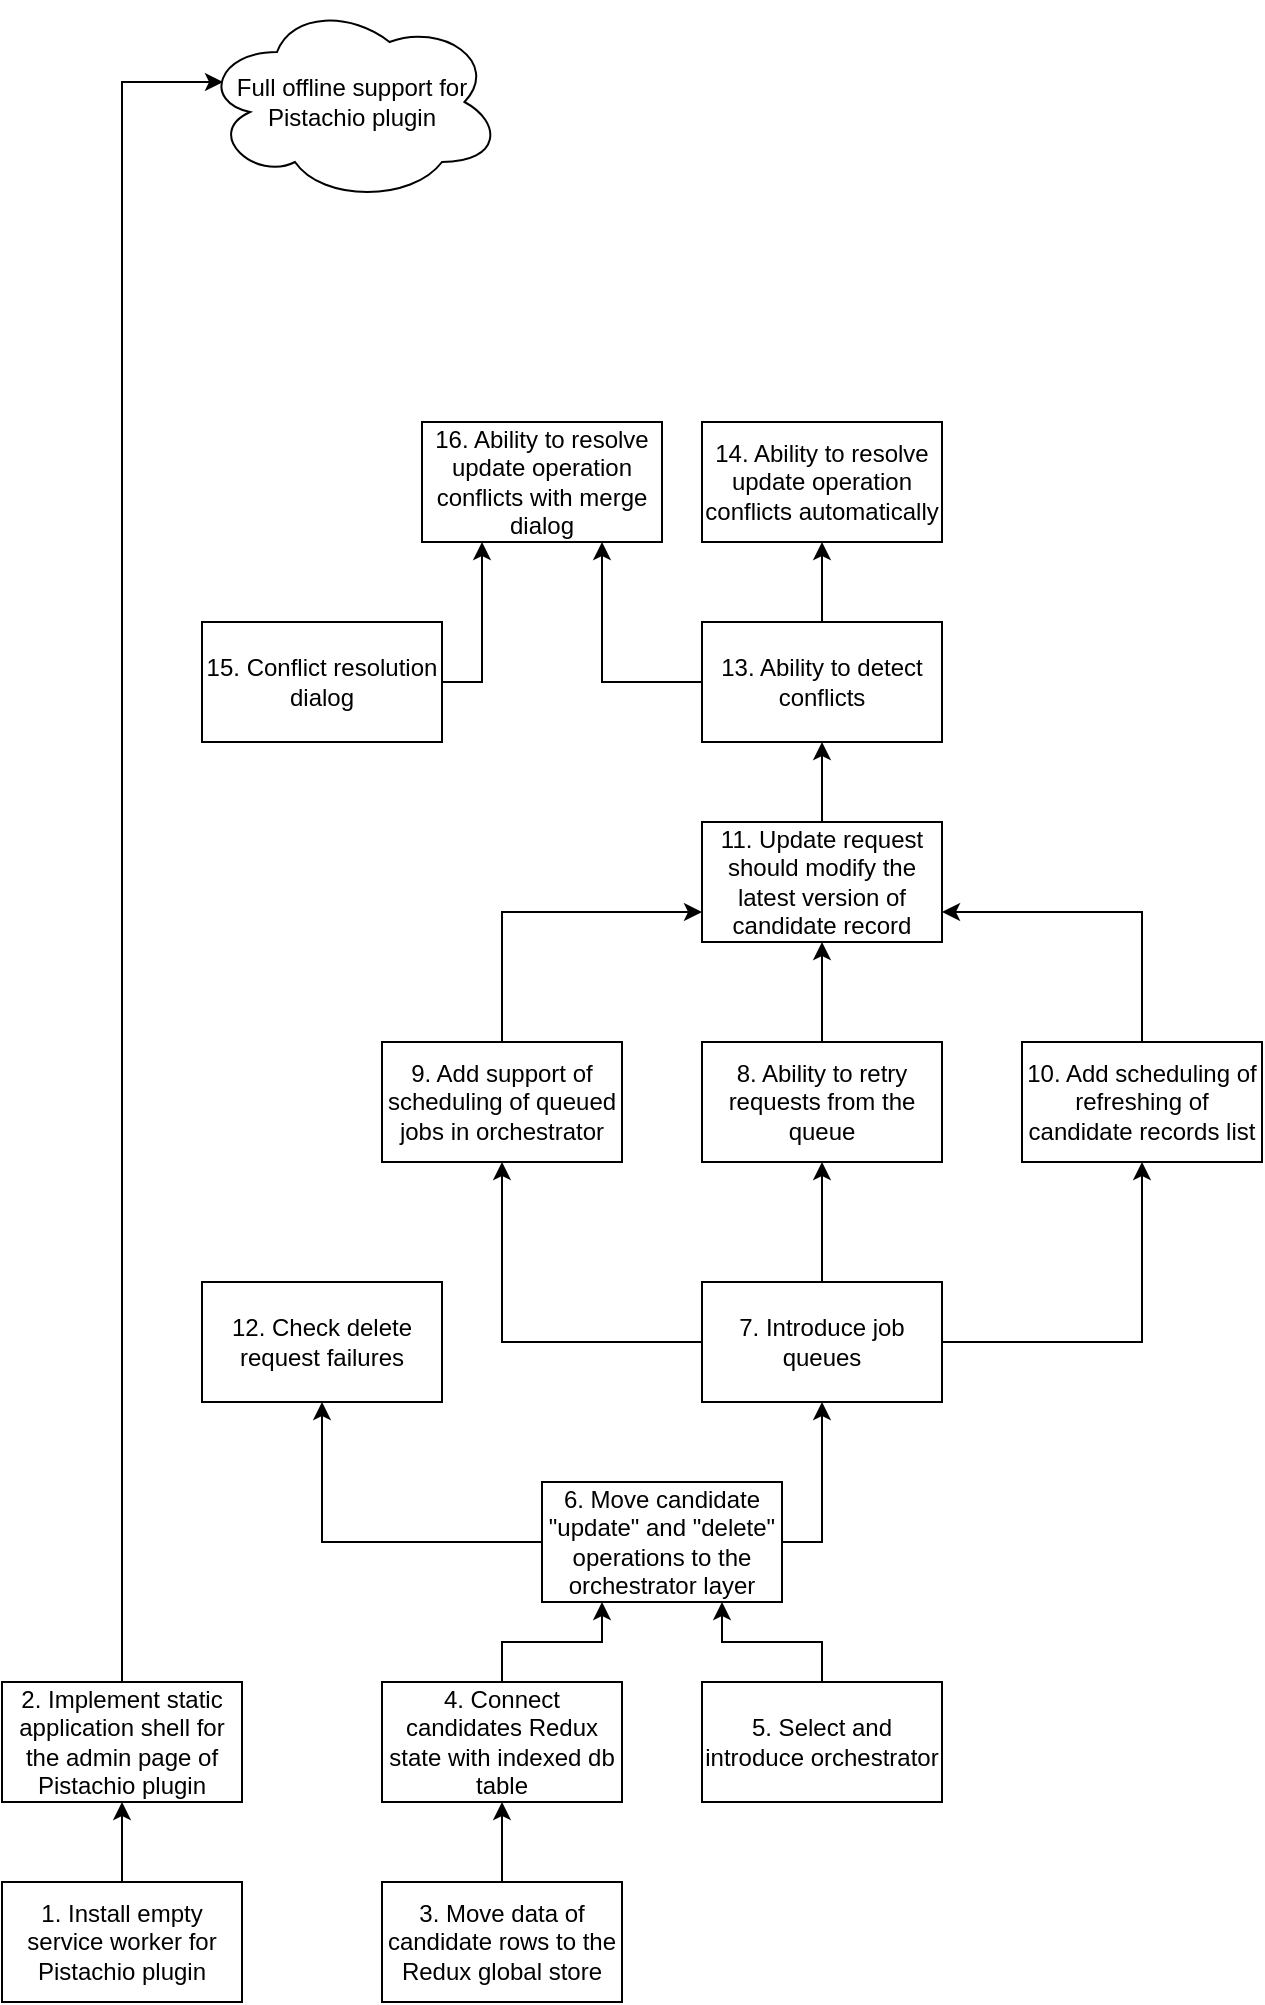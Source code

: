 <mxfile version="20.2.3" type="github">
  <diagram id="1GaKdVyMht3T5XDp56yV" name="Page-1">
    <mxGraphModel dx="1145" dy="1733" grid="1" gridSize="10" guides="1" tooltips="1" connect="1" arrows="1" fold="1" page="1" pageScale="1" pageWidth="850" pageHeight="1100" math="0" shadow="0">
      <root>
        <mxCell id="0" />
        <mxCell id="1" parent="0" />
        <mxCell id="nsW-v02mXw-lNhzaYfIK-1" value="Full offline support for Pistachio plugin" style="ellipse;shape=cloud;whiteSpace=wrap;html=1;" vertex="1" parent="1">
          <mxGeometry x="290" y="-100" width="150" height="100" as="geometry" />
        </mxCell>
        <mxCell id="nsW-v02mXw-lNhzaYfIK-4" style="edgeStyle=orthogonalEdgeStyle;rounded=0;orthogonalLoop=1;jettySize=auto;html=1;entryX=0.5;entryY=1;entryDx=0;entryDy=0;" edge="1" parent="1" source="nsW-v02mXw-lNhzaYfIK-2" target="nsW-v02mXw-lNhzaYfIK-3">
          <mxGeometry relative="1" as="geometry" />
        </mxCell>
        <mxCell id="nsW-v02mXw-lNhzaYfIK-2" value="1. Install empty service worker for Pistachio plugin" style="rounded=0;whiteSpace=wrap;html=1;" vertex="1" parent="1">
          <mxGeometry x="190" y="840" width="120" height="60" as="geometry" />
        </mxCell>
        <mxCell id="nsW-v02mXw-lNhzaYfIK-20" style="edgeStyle=orthogonalEdgeStyle;rounded=0;orthogonalLoop=1;jettySize=auto;html=1;entryX=0.07;entryY=0.4;entryDx=0;entryDy=0;entryPerimeter=0;exitX=0.5;exitY=0;exitDx=0;exitDy=0;" edge="1" parent="1" source="nsW-v02mXw-lNhzaYfIK-3" target="nsW-v02mXw-lNhzaYfIK-1">
          <mxGeometry relative="1" as="geometry">
            <Array as="points">
              <mxPoint x="250" y="-60" />
            </Array>
          </mxGeometry>
        </mxCell>
        <mxCell id="nsW-v02mXw-lNhzaYfIK-3" value="2. Implement static application shell for the admin page of Pistachio plugin" style="rounded=0;whiteSpace=wrap;html=1;" vertex="1" parent="1">
          <mxGeometry x="190" y="740" width="120" height="60" as="geometry" />
        </mxCell>
        <mxCell id="nsW-v02mXw-lNhzaYfIK-7" style="edgeStyle=orthogonalEdgeStyle;rounded=0;orthogonalLoop=1;jettySize=auto;html=1;entryX=0.5;entryY=1;entryDx=0;entryDy=0;" edge="1" parent="1" source="nsW-v02mXw-lNhzaYfIK-5" target="nsW-v02mXw-lNhzaYfIK-6">
          <mxGeometry relative="1" as="geometry" />
        </mxCell>
        <mxCell id="nsW-v02mXw-lNhzaYfIK-5" value="3. Move data of candidate rows to the Redux global store" style="rounded=0;whiteSpace=wrap;html=1;" vertex="1" parent="1">
          <mxGeometry x="380" y="840" width="120" height="60" as="geometry" />
        </mxCell>
        <mxCell id="nsW-v02mXw-lNhzaYfIK-10" style="edgeStyle=orthogonalEdgeStyle;rounded=0;orthogonalLoop=1;jettySize=auto;html=1;entryX=0.25;entryY=1;entryDx=0;entryDy=0;" edge="1" parent="1" source="nsW-v02mXw-lNhzaYfIK-6" target="nsW-v02mXw-lNhzaYfIK-9">
          <mxGeometry relative="1" as="geometry" />
        </mxCell>
        <mxCell id="nsW-v02mXw-lNhzaYfIK-6" value="4. Connect candidates Redux state with indexed db table" style="rounded=0;whiteSpace=wrap;html=1;" vertex="1" parent="1">
          <mxGeometry x="380" y="740" width="120" height="60" as="geometry" />
        </mxCell>
        <mxCell id="nsW-v02mXw-lNhzaYfIK-11" style="edgeStyle=orthogonalEdgeStyle;rounded=0;orthogonalLoop=1;jettySize=auto;html=1;entryX=0.75;entryY=1;entryDx=0;entryDy=0;" edge="1" parent="1" source="nsW-v02mXw-lNhzaYfIK-8" target="nsW-v02mXw-lNhzaYfIK-9">
          <mxGeometry relative="1" as="geometry" />
        </mxCell>
        <mxCell id="nsW-v02mXw-lNhzaYfIK-13" style="edgeStyle=orthogonalEdgeStyle;rounded=0;orthogonalLoop=1;jettySize=auto;html=1;exitX=1;exitY=0.5;exitDx=0;exitDy=0;entryX=0.5;entryY=1;entryDx=0;entryDy=0;" edge="1" parent="1" source="nsW-v02mXw-lNhzaYfIK-9" target="nsW-v02mXw-lNhzaYfIK-12">
          <mxGeometry relative="1" as="geometry" />
        </mxCell>
        <mxCell id="nsW-v02mXw-lNhzaYfIK-8" value="5. Select and introduce orchestrator" style="rounded=0;whiteSpace=wrap;html=1;" vertex="1" parent="1">
          <mxGeometry x="540" y="740" width="120" height="60" as="geometry" />
        </mxCell>
        <mxCell id="nsW-v02mXw-lNhzaYfIK-26" style="edgeStyle=orthogonalEdgeStyle;rounded=0;orthogonalLoop=1;jettySize=auto;html=1;entryX=0.5;entryY=1;entryDx=0;entryDy=0;" edge="1" parent="1" source="nsW-v02mXw-lNhzaYfIK-9" target="nsW-v02mXw-lNhzaYfIK-25">
          <mxGeometry relative="1" as="geometry" />
        </mxCell>
        <mxCell id="nsW-v02mXw-lNhzaYfIK-9" value="6. Move candidate &quot;update&quot; and &quot;delete&quot; operations to the orchestrator layer" style="rounded=0;whiteSpace=wrap;html=1;" vertex="1" parent="1">
          <mxGeometry x="460" y="640" width="120" height="60" as="geometry" />
        </mxCell>
        <mxCell id="nsW-v02mXw-lNhzaYfIK-15" style="edgeStyle=orthogonalEdgeStyle;rounded=0;orthogonalLoop=1;jettySize=auto;html=1;entryX=0.5;entryY=1;entryDx=0;entryDy=0;" edge="1" parent="1" source="nsW-v02mXw-lNhzaYfIK-12" target="nsW-v02mXw-lNhzaYfIK-14">
          <mxGeometry relative="1" as="geometry" />
        </mxCell>
        <mxCell id="nsW-v02mXw-lNhzaYfIK-17" style="edgeStyle=orthogonalEdgeStyle;rounded=0;orthogonalLoop=1;jettySize=auto;html=1;entryX=0.5;entryY=1;entryDx=0;entryDy=0;exitX=0;exitY=0.5;exitDx=0;exitDy=0;" edge="1" parent="1" source="nsW-v02mXw-lNhzaYfIK-12" target="nsW-v02mXw-lNhzaYfIK-16">
          <mxGeometry relative="1" as="geometry" />
        </mxCell>
        <mxCell id="nsW-v02mXw-lNhzaYfIK-19" style="edgeStyle=orthogonalEdgeStyle;rounded=0;orthogonalLoop=1;jettySize=auto;html=1;entryX=0.5;entryY=1;entryDx=0;entryDy=0;" edge="1" parent="1" source="nsW-v02mXw-lNhzaYfIK-12" target="nsW-v02mXw-lNhzaYfIK-18">
          <mxGeometry relative="1" as="geometry" />
        </mxCell>
        <mxCell id="nsW-v02mXw-lNhzaYfIK-12" value="7. Introduce job queues" style="rounded=0;whiteSpace=wrap;html=1;" vertex="1" parent="1">
          <mxGeometry x="540" y="540" width="120" height="60" as="geometry" />
        </mxCell>
        <mxCell id="nsW-v02mXw-lNhzaYfIK-22" style="edgeStyle=orthogonalEdgeStyle;rounded=0;orthogonalLoop=1;jettySize=auto;html=1;entryX=0.5;entryY=1;entryDx=0;entryDy=0;" edge="1" parent="1" source="nsW-v02mXw-lNhzaYfIK-14" target="nsW-v02mXw-lNhzaYfIK-21">
          <mxGeometry relative="1" as="geometry" />
        </mxCell>
        <mxCell id="nsW-v02mXw-lNhzaYfIK-14" value="8. Ability to retry requests from the queue" style="rounded=0;whiteSpace=wrap;html=1;" vertex="1" parent="1">
          <mxGeometry x="540" y="420" width="120" height="60" as="geometry" />
        </mxCell>
        <mxCell id="nsW-v02mXw-lNhzaYfIK-24" style="edgeStyle=orthogonalEdgeStyle;rounded=0;orthogonalLoop=1;jettySize=auto;html=1;entryX=0;entryY=0.75;entryDx=0;entryDy=0;exitX=0.5;exitY=0;exitDx=0;exitDy=0;" edge="1" parent="1" source="nsW-v02mXw-lNhzaYfIK-16" target="nsW-v02mXw-lNhzaYfIK-21">
          <mxGeometry relative="1" as="geometry" />
        </mxCell>
        <mxCell id="nsW-v02mXw-lNhzaYfIK-16" value="9. Add support of scheduling of queued jobs in orchestrator" style="rounded=0;whiteSpace=wrap;html=1;" vertex="1" parent="1">
          <mxGeometry x="380" y="420" width="120" height="60" as="geometry" />
        </mxCell>
        <mxCell id="nsW-v02mXw-lNhzaYfIK-23" style="edgeStyle=orthogonalEdgeStyle;rounded=0;orthogonalLoop=1;jettySize=auto;html=1;entryX=1;entryY=0.75;entryDx=0;entryDy=0;exitX=0.5;exitY=0;exitDx=0;exitDy=0;" edge="1" parent="1" source="nsW-v02mXw-lNhzaYfIK-18" target="nsW-v02mXw-lNhzaYfIK-21">
          <mxGeometry relative="1" as="geometry" />
        </mxCell>
        <mxCell id="nsW-v02mXw-lNhzaYfIK-18" value="10. Add scheduling of refreshing of candidate records list" style="rounded=0;whiteSpace=wrap;html=1;" vertex="1" parent="1">
          <mxGeometry x="700" y="420" width="120" height="60" as="geometry" />
        </mxCell>
        <mxCell id="nsW-v02mXw-lNhzaYfIK-28" style="edgeStyle=orthogonalEdgeStyle;rounded=0;orthogonalLoop=1;jettySize=auto;html=1;entryX=0.5;entryY=1;entryDx=0;entryDy=0;" edge="1" parent="1" source="nsW-v02mXw-lNhzaYfIK-21" target="nsW-v02mXw-lNhzaYfIK-27">
          <mxGeometry relative="1" as="geometry" />
        </mxCell>
        <mxCell id="nsW-v02mXw-lNhzaYfIK-21" value="11. Update request should modify the latest version of candidate record" style="rounded=0;whiteSpace=wrap;html=1;" vertex="1" parent="1">
          <mxGeometry x="540" y="310" width="120" height="60" as="geometry" />
        </mxCell>
        <mxCell id="nsW-v02mXw-lNhzaYfIK-25" value="12. Check delete request failures" style="rounded=0;whiteSpace=wrap;html=1;" vertex="1" parent="1">
          <mxGeometry x="290" y="540" width="120" height="60" as="geometry" />
        </mxCell>
        <mxCell id="nsW-v02mXw-lNhzaYfIK-30" style="edgeStyle=orthogonalEdgeStyle;rounded=0;orthogonalLoop=1;jettySize=auto;html=1;entryX=0.5;entryY=1;entryDx=0;entryDy=0;" edge="1" parent="1" source="nsW-v02mXw-lNhzaYfIK-27" target="nsW-v02mXw-lNhzaYfIK-29">
          <mxGeometry relative="1" as="geometry" />
        </mxCell>
        <mxCell id="nsW-v02mXw-lNhzaYfIK-34" style="edgeStyle=orthogonalEdgeStyle;rounded=0;orthogonalLoop=1;jettySize=auto;html=1;entryX=0.75;entryY=1;entryDx=0;entryDy=0;" edge="1" parent="1" source="nsW-v02mXw-lNhzaYfIK-27" target="nsW-v02mXw-lNhzaYfIK-33">
          <mxGeometry relative="1" as="geometry" />
        </mxCell>
        <mxCell id="nsW-v02mXw-lNhzaYfIK-27" value="13. Ability to detect conflicts" style="rounded=0;whiteSpace=wrap;html=1;" vertex="1" parent="1">
          <mxGeometry x="540" y="210" width="120" height="60" as="geometry" />
        </mxCell>
        <mxCell id="nsW-v02mXw-lNhzaYfIK-29" value="14. Ability to resolve update operation conflicts automatically" style="rounded=0;whiteSpace=wrap;html=1;" vertex="1" parent="1">
          <mxGeometry x="540" y="110" width="120" height="60" as="geometry" />
        </mxCell>
        <mxCell id="nsW-v02mXw-lNhzaYfIK-35" style="edgeStyle=orthogonalEdgeStyle;rounded=0;orthogonalLoop=1;jettySize=auto;html=1;entryX=0.25;entryY=1;entryDx=0;entryDy=0;exitX=1;exitY=0.5;exitDx=0;exitDy=0;" edge="1" parent="1" source="nsW-v02mXw-lNhzaYfIK-31" target="nsW-v02mXw-lNhzaYfIK-33">
          <mxGeometry relative="1" as="geometry" />
        </mxCell>
        <mxCell id="nsW-v02mXw-lNhzaYfIK-31" value="15. Conflict resolution dialog" style="rounded=0;whiteSpace=wrap;html=1;" vertex="1" parent="1">
          <mxGeometry x="290" y="210" width="120" height="60" as="geometry" />
        </mxCell>
        <mxCell id="nsW-v02mXw-lNhzaYfIK-33" value="16. Ability to resolve update operation conflicts with merge dialog" style="rounded=0;whiteSpace=wrap;html=1;" vertex="1" parent="1">
          <mxGeometry x="400" y="110" width="120" height="60" as="geometry" />
        </mxCell>
      </root>
    </mxGraphModel>
  </diagram>
</mxfile>
